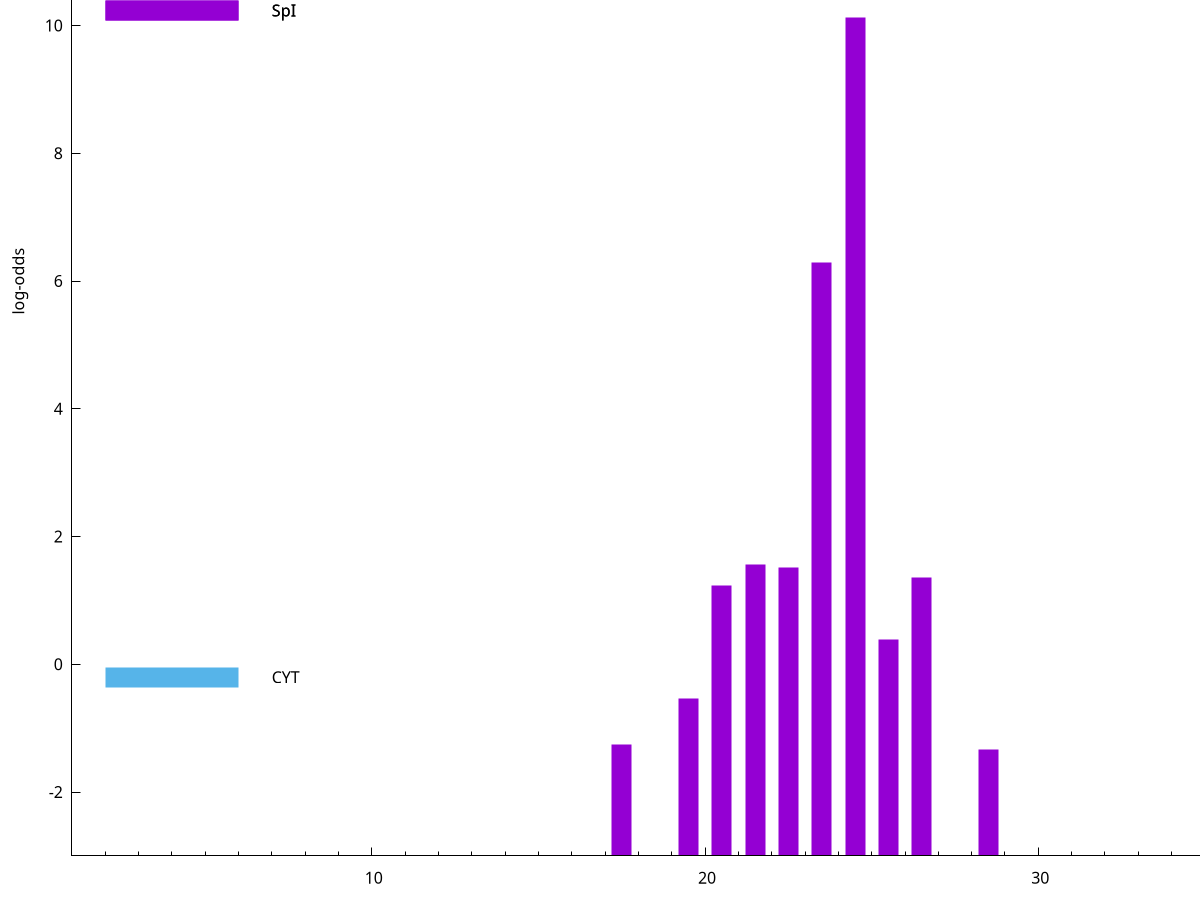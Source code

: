set title "LipoP predictions for SRR5666555.gff"
set size 2., 1.4
set xrange [1:70] 
set mxtics 10
set yrange [-3:15]
set y2range [0:18]
set ylabel "log-odds"
set term postscript eps color solid "Helvetica" 30
set output "SRR5666555.gff1.eps"
set arrow from 2,10.2368 to 6,10.2368 nohead lt 1 lw 20
set label "SpI" at 7,10.2368
set arrow from 2,-0.200913 to 6,-0.200913 nohead lt 3 lw 20
set label "CYT" at 7,-0.200913
set arrow from 2,10.2368 to 6,10.2368 nohead lt 1 lw 20
set label "SpI" at 7,10.2368
# NOTE: The scores below are the log-odds scores with the threshold
# NOTE: subtracted (a hack to make gnuplot make the histogram all
# NOTE: look nice).
plot "-" axes x1y2 title "" with impulses lt 1 lw 20
24.500000 13.122800
23.500000 9.286820
21.500000 4.567630
22.500000 4.508720
26.500000 4.362670
20.500000 4.236020
25.500000 3.386566
19.500000 2.470654
17.500000 1.746030
28.500000 1.665270
e
exit
